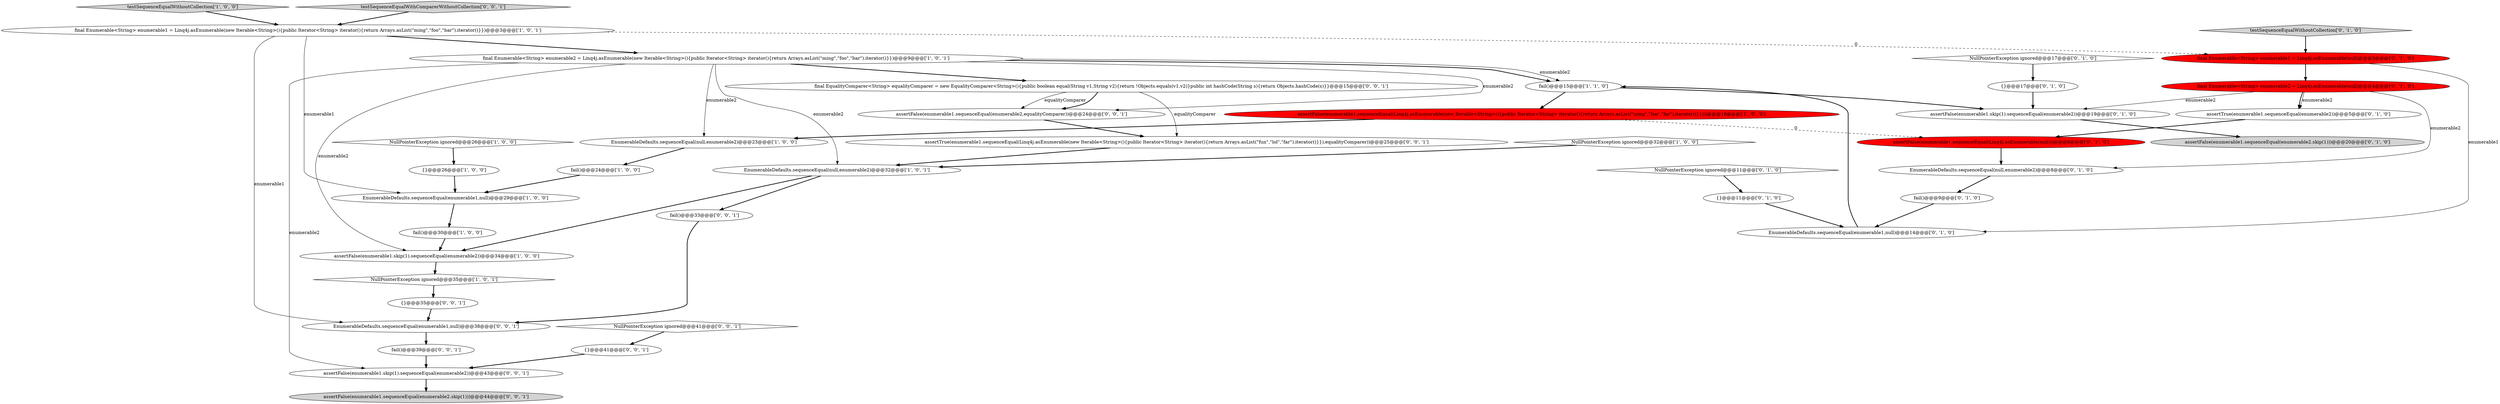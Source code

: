digraph {
13 [style = filled, label = "testSequenceEqualWithoutCollection['1', '0', '0']", fillcolor = lightgray, shape = diamond image = "AAA0AAABBB1BBB"];
5 [style = filled, label = "assertFalse(enumerable1.skip(1).sequenceEqual(enumerable2))@@@34@@@['1', '0', '0']", fillcolor = white, shape = ellipse image = "AAA0AAABBB1BBB"];
38 [style = filled, label = "final EqualityComparer<String> equalityComparer = new EqualityComparer<String>(){public boolean equal(String v1,String v2){return !Objects.equals(v1,v2)}public int hashCode(String s){return Objects.hashCode(s)}}@@@15@@@['0', '0', '1']", fillcolor = white, shape = ellipse image = "AAA0AAABBB3BBB"];
37 [style = filled, label = "{}@@@41@@@['0', '0', '1']", fillcolor = white, shape = ellipse image = "AAA0AAABBB3BBB"];
11 [style = filled, label = "EnumerableDefaults.sequenceEqual(null,enumerable2)@@@23@@@['1', '0', '0']", fillcolor = white, shape = ellipse image = "AAA0AAABBB1BBB"];
3 [style = filled, label = "final Enumerable<String> enumerable2 = Linq4j.asEnumerable(new Iterable<String>(){public Iterator<String> iterator(){return Arrays.asList(\"ming\",\"foo\",\"bar\").iterator()}})@@@9@@@['1', '0', '1']", fillcolor = white, shape = ellipse image = "AAA0AAABBB1BBB"];
16 [style = filled, label = "NullPointerException ignored@@@17@@@['0', '1', '0']", fillcolor = white, shape = diamond image = "AAA0AAABBB2BBB"];
40 [style = filled, label = "assertFalse(enumerable1.sequenceEqual(enumerable2.skip(1)))@@@44@@@['0', '0', '1']", fillcolor = lightgray, shape = ellipse image = "AAA0AAABBB3BBB"];
8 [style = filled, label = "fail()@@@15@@@['1', '1', '0']", fillcolor = white, shape = ellipse image = "AAA0AAABBB1BBB"];
34 [style = filled, label = "{}@@@35@@@['0', '0', '1']", fillcolor = white, shape = ellipse image = "AAA0AAABBB3BBB"];
36 [style = filled, label = "fail()@@@33@@@['0', '0', '1']", fillcolor = white, shape = ellipse image = "AAA0AAABBB3BBB"];
29 [style = filled, label = "assertFalse(enumerable1.skip(1).sequenceEqual(enumerable2))@@@43@@@['0', '0', '1']", fillcolor = white, shape = ellipse image = "AAA0AAABBB3BBB"];
30 [style = filled, label = "NullPointerException ignored@@@41@@@['0', '0', '1']", fillcolor = white, shape = diamond image = "AAA0AAABBB3BBB"];
0 [style = filled, label = "NullPointerException ignored@@@32@@@['1', '0', '0']", fillcolor = white, shape = diamond image = "AAA0AAABBB1BBB"];
6 [style = filled, label = "assertFalse(enumerable1.sequenceEqual(Linq4j.asEnumerable(new Iterable<String>(){public Iterator<String> iterator(){return Arrays.asList(\"ming\",\"foo\",\"far\").iterator()}})))@@@16@@@['1', '0', '0']", fillcolor = red, shape = ellipse image = "AAA1AAABBB1BBB"];
28 [style = filled, label = "{}@@@17@@@['0', '1', '0']", fillcolor = white, shape = ellipse image = "AAA0AAABBB2BBB"];
31 [style = filled, label = "fail()@@@39@@@['0', '0', '1']", fillcolor = white, shape = ellipse image = "AAA0AAABBB3BBB"];
10 [style = filled, label = "EnumerableDefaults.sequenceEqual(enumerable1,null)@@@29@@@['1', '0', '0']", fillcolor = white, shape = ellipse image = "AAA0AAABBB1BBB"];
14 [style = filled, label = "fail()@@@30@@@['1', '0', '0']", fillcolor = white, shape = ellipse image = "AAA0AAABBB1BBB"];
1 [style = filled, label = "fail()@@@24@@@['1', '0', '0']", fillcolor = white, shape = ellipse image = "AAA0AAABBB1BBB"];
21 [style = filled, label = "final Enumerable<String> enumerable1 = Linq4j.asEnumerable(null)@@@3@@@['0', '1', '0']", fillcolor = red, shape = ellipse image = "AAA1AAABBB2BBB"];
22 [style = filled, label = "NullPointerException ignored@@@11@@@['0', '1', '0']", fillcolor = white, shape = diamond image = "AAA0AAABBB2BBB"];
24 [style = filled, label = "fail()@@@9@@@['0', '1', '0']", fillcolor = white, shape = ellipse image = "AAA0AAABBB2BBB"];
25 [style = filled, label = "testSequenceEqualWithoutCollection['0', '1', '0']", fillcolor = lightgray, shape = diamond image = "AAA0AAABBB2BBB"];
18 [style = filled, label = "EnumerableDefaults.sequenceEqual(enumerable1,null)@@@14@@@['0', '1', '0']", fillcolor = white, shape = ellipse image = "AAA0AAABBB2BBB"];
39 [style = filled, label = "testSequenceEqualWithComparerWithoutCollection['0', '0', '1']", fillcolor = lightgray, shape = diamond image = "AAA0AAABBB3BBB"];
2 [style = filled, label = "final Enumerable<String> enumerable1 = Linq4j.asEnumerable(new Iterable<String>(){public Iterator<String> iterator(){return Arrays.asList(\"ming\",\"foo\",\"bar\").iterator()}})@@@3@@@['1', '0', '1']", fillcolor = white, shape = ellipse image = "AAA0AAABBB1BBB"];
26 [style = filled, label = "{}@@@11@@@['0', '1', '0']", fillcolor = white, shape = ellipse image = "AAA0AAABBB2BBB"];
19 [style = filled, label = "EnumerableDefaults.sequenceEqual(null,enumerable2)@@@8@@@['0', '1', '0']", fillcolor = white, shape = ellipse image = "AAA0AAABBB2BBB"];
35 [style = filled, label = "assertFalse(enumerable1.sequenceEqual(enumerable2,equalityComparer))@@@24@@@['0', '0', '1']", fillcolor = white, shape = ellipse image = "AAA0AAABBB3BBB"];
20 [style = filled, label = "final Enumerable<String> enumerable2 = Linq4j.asEnumerable(null)@@@4@@@['0', '1', '0']", fillcolor = red, shape = ellipse image = "AAA1AAABBB2BBB"];
32 [style = filled, label = "EnumerableDefaults.sequenceEqual(enumerable1,null)@@@38@@@['0', '0', '1']", fillcolor = white, shape = ellipse image = "AAA0AAABBB3BBB"];
7 [style = filled, label = "EnumerableDefaults.sequenceEqual(null,enumerable2)@@@32@@@['1', '0', '1']", fillcolor = white, shape = ellipse image = "AAA0AAABBB1BBB"];
12 [style = filled, label = "{}@@@26@@@['1', '0', '0']", fillcolor = white, shape = ellipse image = "AAA0AAABBB1BBB"];
23 [style = filled, label = "assertTrue(enumerable1.sequenceEqual(enumerable2))@@@5@@@['0', '1', '0']", fillcolor = white, shape = ellipse image = "AAA0AAABBB2BBB"];
17 [style = filled, label = "assertFalse(enumerable1.sequenceEqual(enumerable2.skip(1)))@@@20@@@['0', '1', '0']", fillcolor = lightgray, shape = ellipse image = "AAA0AAABBB2BBB"];
33 [style = filled, label = "assertTrue(enumerable1.sequenceEqual(Linq4j.asEnumerable(new Iterable<String>(){public Iterator<String> iterator(){return Arrays.asList(\"fun\",\"lol\",\"far\").iterator()}}),equalityComparer))@@@25@@@['0', '0', '1']", fillcolor = white, shape = ellipse image = "AAA0AAABBB3BBB"];
4 [style = filled, label = "NullPointerException ignored@@@26@@@['1', '0', '0']", fillcolor = white, shape = diamond image = "AAA0AAABBB1BBB"];
9 [style = filled, label = "NullPointerException ignored@@@35@@@['1', '0', '1']", fillcolor = white, shape = diamond image = "AAA0AAABBB1BBB"];
15 [style = filled, label = "assertFalse(enumerable1.sequenceEqual(Linq4j.asEnumerable(null)))@@@6@@@['0', '1', '0']", fillcolor = red, shape = ellipse image = "AAA1AAABBB2BBB"];
27 [style = filled, label = "assertFalse(enumerable1.skip(1).sequenceEqual(enumerable2))@@@19@@@['0', '1', '0']", fillcolor = white, shape = ellipse image = "AAA0AAABBB2BBB"];
33->7 [style = bold, label=""];
22->26 [style = bold, label=""];
2->32 [style = solid, label="enumerable1"];
38->33 [style = solid, label="equalityComparer"];
5->9 [style = bold, label=""];
10->14 [style = bold, label=""];
11->1 [style = bold, label=""];
2->3 [style = bold, label=""];
14->5 [style = bold, label=""];
23->15 [style = bold, label=""];
35->33 [style = bold, label=""];
26->18 [style = bold, label=""];
37->29 [style = bold, label=""];
3->35 [style = solid, label="enumerable2"];
36->32 [style = bold, label=""];
31->29 [style = bold, label=""];
21->18 [style = solid, label="enumerable1"];
8->6 [style = bold, label=""];
30->37 [style = bold, label=""];
3->38 [style = bold, label=""];
15->19 [style = bold, label=""];
3->8 [style = solid, label="enumerable2"];
24->18 [style = bold, label=""];
3->7 [style = solid, label="enumerable2"];
19->24 [style = bold, label=""];
0->7 [style = bold, label=""];
20->23 [style = solid, label="enumerable2"];
38->35 [style = solid, label="equalityComparer"];
7->5 [style = bold, label=""];
12->10 [style = bold, label=""];
21->20 [style = bold, label=""];
3->11 [style = solid, label="enumerable2"];
20->23 [style = bold, label=""];
16->28 [style = bold, label=""];
20->27 [style = solid, label="enumerable2"];
2->21 [style = dashed, label="0"];
6->15 [style = dashed, label="0"];
20->19 [style = solid, label="enumerable2"];
3->8 [style = bold, label=""];
6->11 [style = bold, label=""];
39->2 [style = bold, label=""];
27->17 [style = bold, label=""];
4->12 [style = bold, label=""];
29->40 [style = bold, label=""];
34->32 [style = bold, label=""];
18->8 [style = bold, label=""];
28->27 [style = bold, label=""];
3->29 [style = solid, label="enumerable2"];
38->35 [style = bold, label=""];
2->10 [style = solid, label="enumerable1"];
1->10 [style = bold, label=""];
8->27 [style = bold, label=""];
32->31 [style = bold, label=""];
7->36 [style = bold, label=""];
25->21 [style = bold, label=""];
3->5 [style = solid, label="enumerable2"];
13->2 [style = bold, label=""];
9->34 [style = bold, label=""];
}
